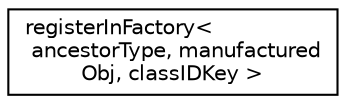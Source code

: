 digraph "Graphical Class Hierarchy"
{
  edge [fontname="Helvetica",fontsize="10",labelfontname="Helvetica",labelfontsize="10"];
  node [fontname="Helvetica",fontsize="10",shape=record];
  rankdir="LR";
  Node1 [label="registerInFactory\<\l ancestorType, manufactured\lObj, classIDKey \>",height=0.2,width=0.4,color="black", fillcolor="white", style="filled",URL="$de/d3b/classregisterInFactory.html"];
}
